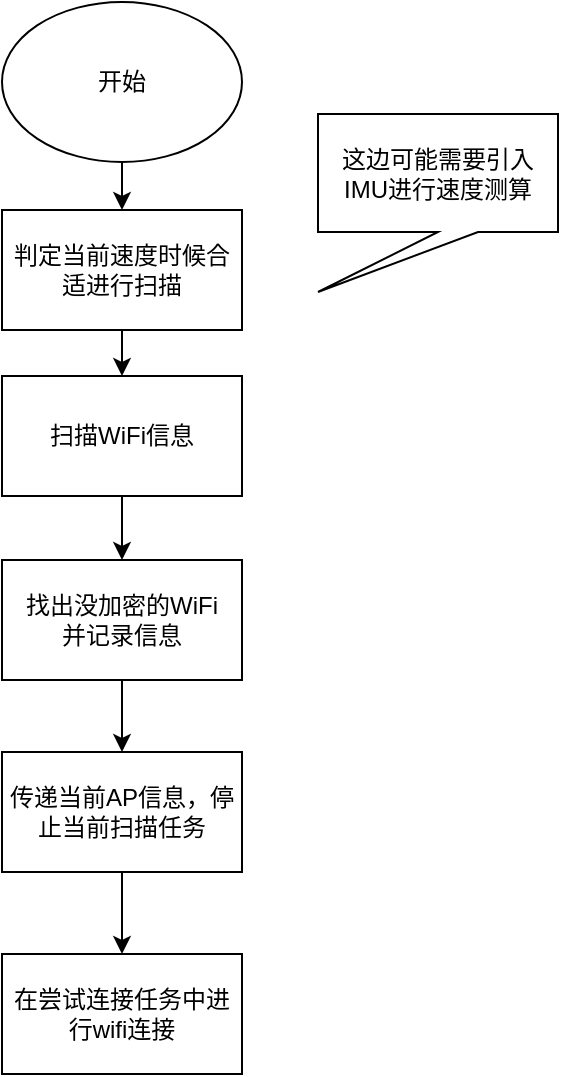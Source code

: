 <mxfile version="19.0.3" type="device"><diagram id="HfzOBYVVs_8hGuKVHe59" name="第 1 页"><mxGraphModel dx="1176" dy="753" grid="0" gridSize="10" guides="1" tooltips="1" connect="1" arrows="1" fold="1" page="1" pageScale="1" pageWidth="827" pageHeight="1169" math="0" shadow="0"><root><mxCell id="0"/><mxCell id="1" parent="0"/><mxCell id="lEGFTqw-xOPY1PpmJ8T9-7" value="" style="edgeStyle=orthogonalEdgeStyle;rounded=0;orthogonalLoop=1;jettySize=auto;html=1;" edge="1" parent="1" source="lEGFTqw-xOPY1PpmJ8T9-1" target="lEGFTqw-xOPY1PpmJ8T9-6"><mxGeometry relative="1" as="geometry"/></mxCell><mxCell id="lEGFTqw-xOPY1PpmJ8T9-1" value="开始" style="ellipse;whiteSpace=wrap;html=1;" vertex="1" parent="1"><mxGeometry x="299" y="49" width="120" height="80" as="geometry"/></mxCell><mxCell id="lEGFTqw-xOPY1PpmJ8T9-5" value="" style="edgeStyle=orthogonalEdgeStyle;rounded=0;orthogonalLoop=1;jettySize=auto;html=1;" edge="1" parent="1" source="lEGFTqw-xOPY1PpmJ8T9-2" target="lEGFTqw-xOPY1PpmJ8T9-4"><mxGeometry relative="1" as="geometry"/></mxCell><mxCell id="lEGFTqw-xOPY1PpmJ8T9-2" value="扫描WiFi信息" style="whiteSpace=wrap;html=1;" vertex="1" parent="1"><mxGeometry x="299" y="236" width="120" height="60" as="geometry"/></mxCell><mxCell id="lEGFTqw-xOPY1PpmJ8T9-11" value="" style="edgeStyle=orthogonalEdgeStyle;rounded=0;orthogonalLoop=1;jettySize=auto;html=1;" edge="1" parent="1" source="lEGFTqw-xOPY1PpmJ8T9-4" target="lEGFTqw-xOPY1PpmJ8T9-10"><mxGeometry relative="1" as="geometry"/></mxCell><mxCell id="lEGFTqw-xOPY1PpmJ8T9-4" value="找出没加密的WiFi&lt;br&gt;并记录信息" style="whiteSpace=wrap;html=1;" vertex="1" parent="1"><mxGeometry x="299" y="328" width="120" height="60" as="geometry"/></mxCell><mxCell id="lEGFTqw-xOPY1PpmJ8T9-8" style="edgeStyle=orthogonalEdgeStyle;rounded=0;orthogonalLoop=1;jettySize=auto;html=1;exitX=0.5;exitY=1;exitDx=0;exitDy=0;" edge="1" parent="1" source="lEGFTqw-xOPY1PpmJ8T9-6" target="lEGFTqw-xOPY1PpmJ8T9-2"><mxGeometry relative="1" as="geometry"/></mxCell><mxCell id="lEGFTqw-xOPY1PpmJ8T9-6" value="判定当前速度时候合适进行扫描" style="whiteSpace=wrap;html=1;" vertex="1" parent="1"><mxGeometry x="299" y="153" width="120" height="60" as="geometry"/></mxCell><mxCell id="lEGFTqw-xOPY1PpmJ8T9-9" value="这边可能需要引入&lt;br&gt;IMU进行速度测算" style="shape=callout;whiteSpace=wrap;html=1;perimeter=calloutPerimeter;position2=0;" vertex="1" parent="1"><mxGeometry x="457" y="105" width="120" height="89" as="geometry"/></mxCell><mxCell id="lEGFTqw-xOPY1PpmJ8T9-13" value="" style="edgeStyle=orthogonalEdgeStyle;rounded=0;orthogonalLoop=1;jettySize=auto;html=1;" edge="1" parent="1" source="lEGFTqw-xOPY1PpmJ8T9-10" target="lEGFTqw-xOPY1PpmJ8T9-12"><mxGeometry relative="1" as="geometry"/></mxCell><mxCell id="lEGFTqw-xOPY1PpmJ8T9-10" value="传递当前AP信息，停止当前扫描任务" style="whiteSpace=wrap;html=1;" vertex="1" parent="1"><mxGeometry x="299" y="424" width="120" height="60" as="geometry"/></mxCell><mxCell id="lEGFTqw-xOPY1PpmJ8T9-12" value="在尝试连接任务中进行wifi连接" style="whiteSpace=wrap;html=1;" vertex="1" parent="1"><mxGeometry x="299" y="525" width="120" height="60" as="geometry"/></mxCell></root></mxGraphModel></diagram></mxfile>